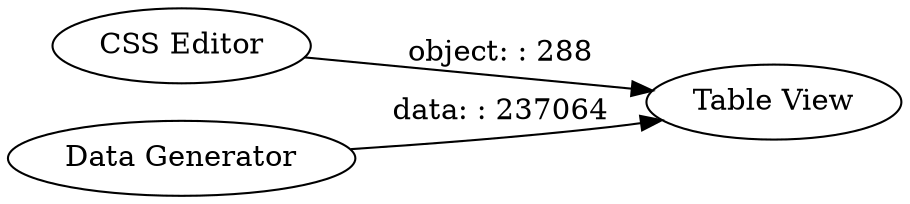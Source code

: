 digraph {
	"-2752171511832424511_3" [label="CSS Editor"]
	"-2752171511832424511_2" [label="Data Generator"]
	"-2752171511832424511_1" [label="Table View"]
	"-2752171511832424511_3" -> "-2752171511832424511_1" [label="object: : 288"]
	"-2752171511832424511_2" -> "-2752171511832424511_1" [label="data: : 237064"]
	rankdir=LR
}
